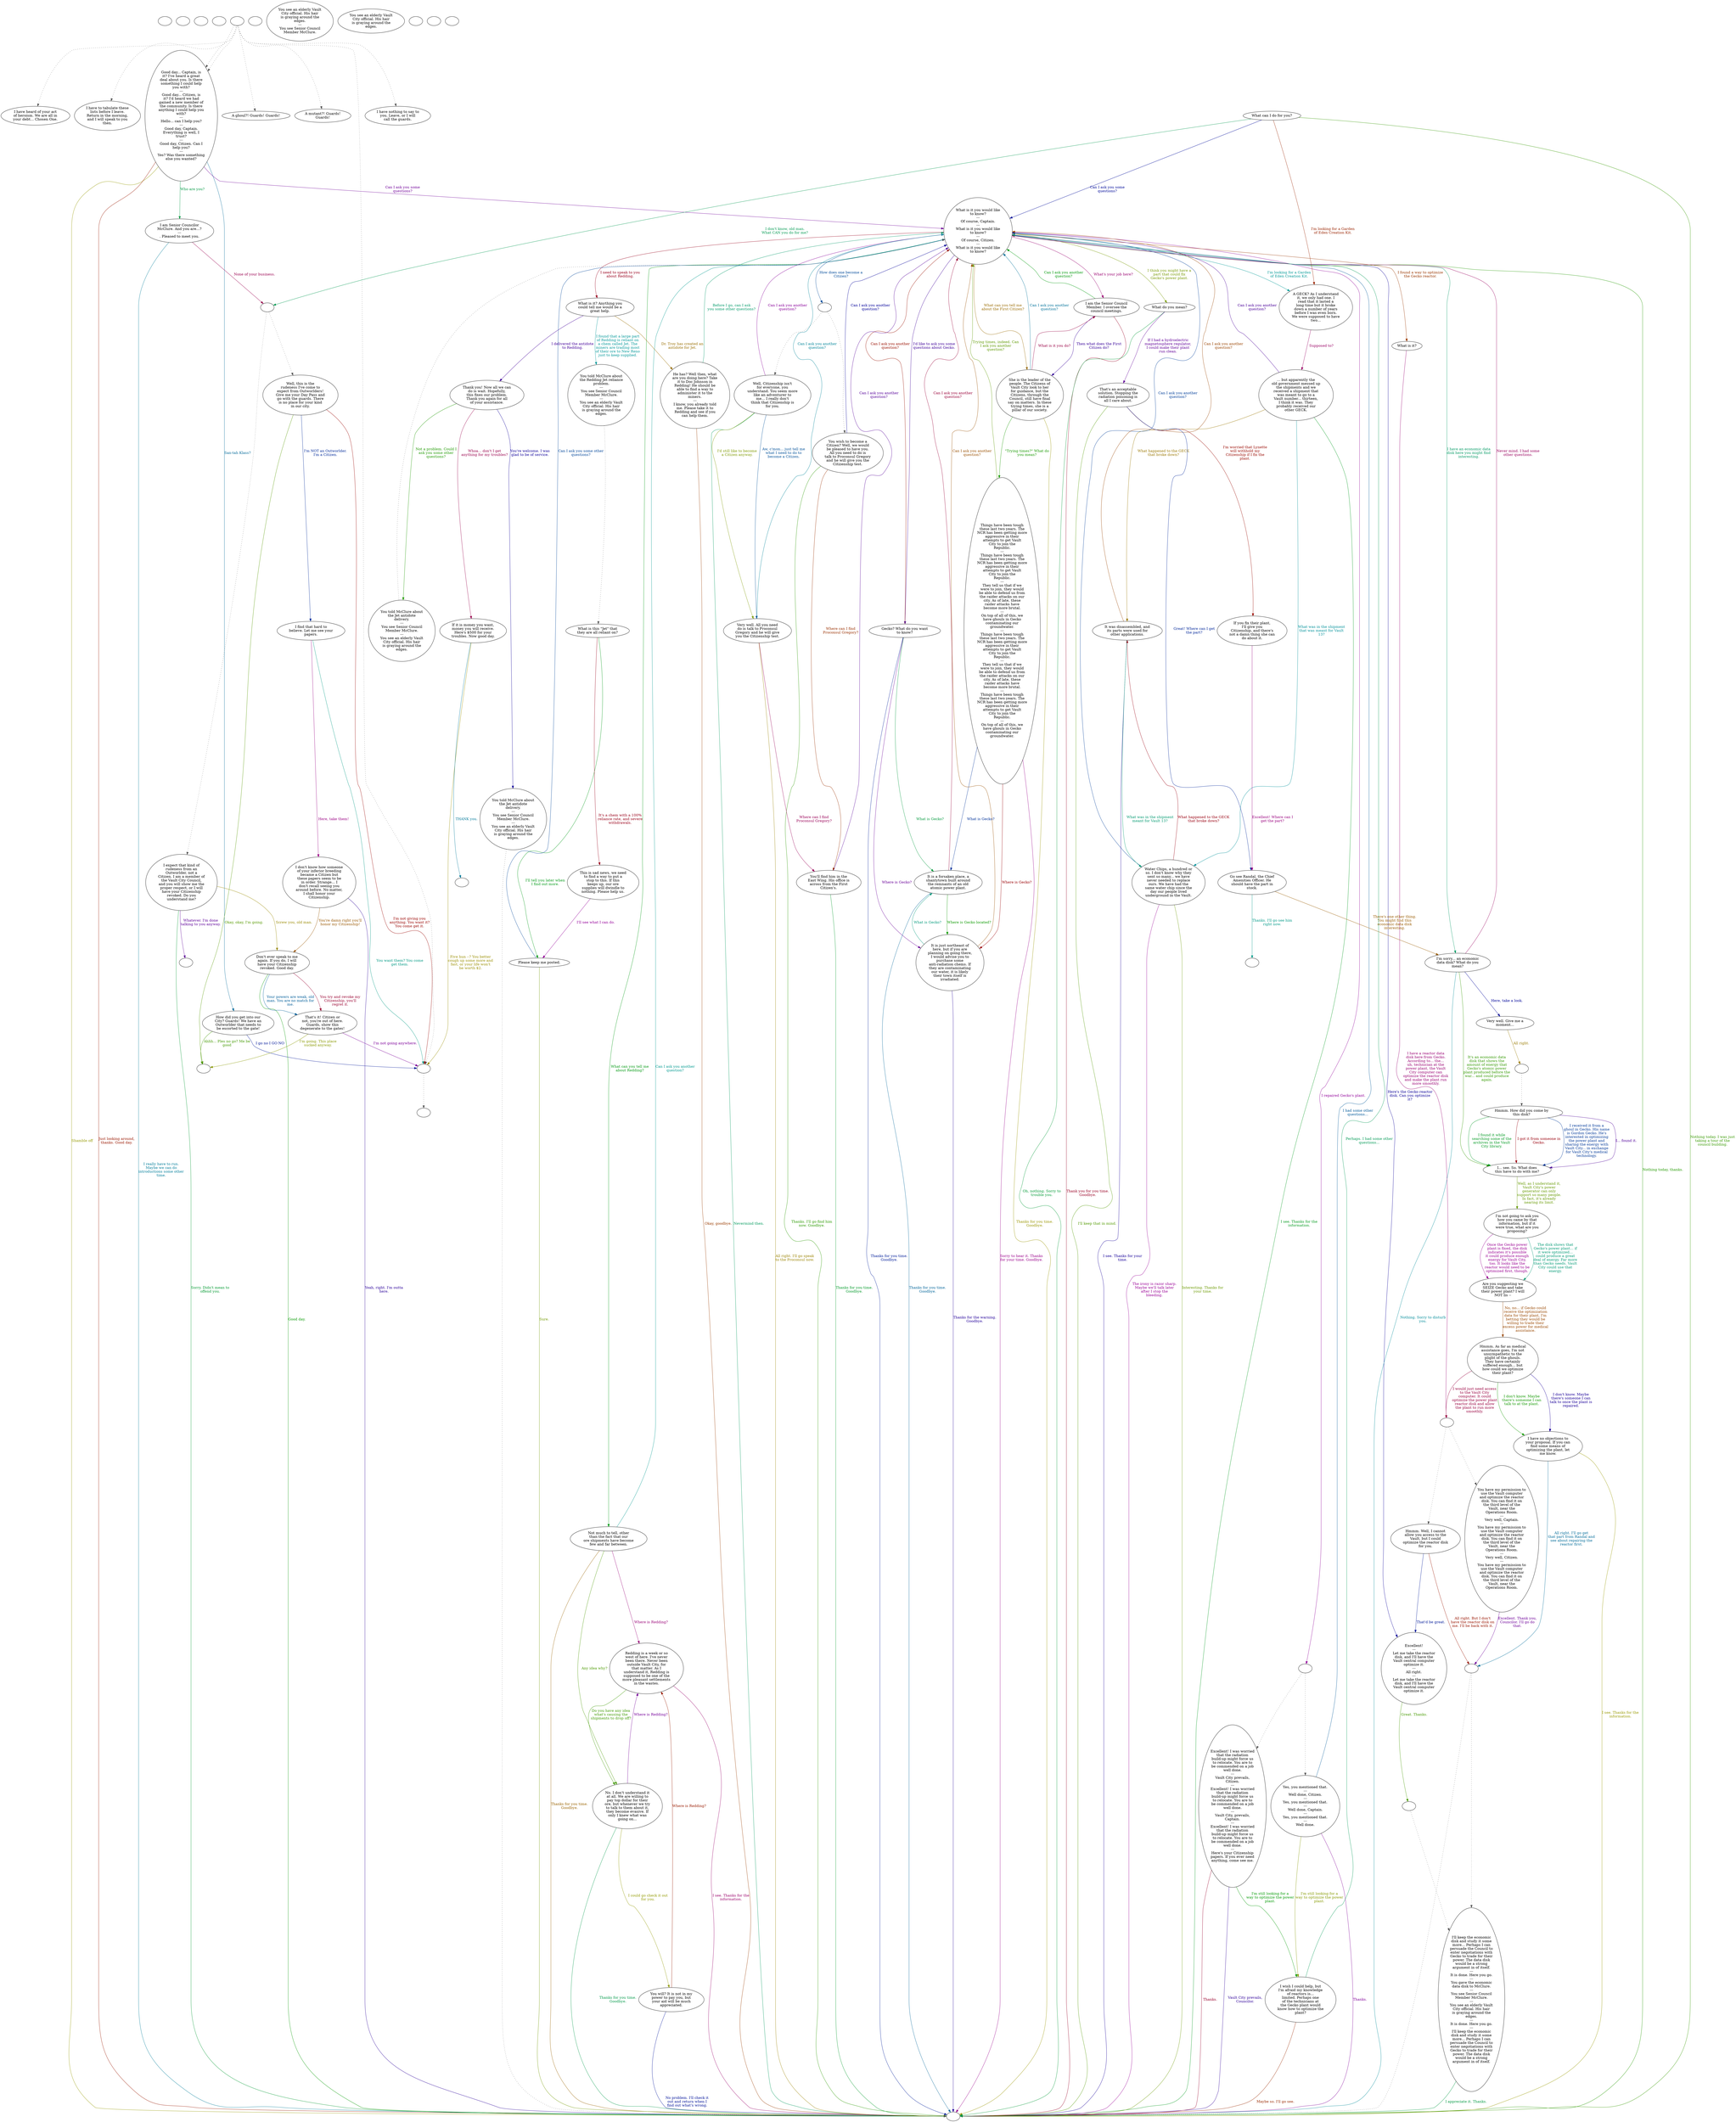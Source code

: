 digraph vcmclure {
  "checkPartyMembersNearDoor" [style=filled       fillcolor="#FFFFFF"       color="#000000"]
  "checkPartyMembersNearDoor" [label=""]
  "start" [style=filled       fillcolor="#FFFFFF"       color="#000000"]
  "start" [label=""]
  "critter_p_proc" [style=filled       fillcolor="#FFFFFF"       color="#000000"]
  "critter_p_proc" [label=""]
  "pickup_p_proc" [style=filled       fillcolor="#FFFFFF"       color="#000000"]
  "pickup_p_proc" [label=""]
  "talk_p_proc" [style=filled       fillcolor="#FFFFFF"       color="#000000"]
  "talk_p_proc" -> "Node001" [style=dotted color="#555555"]
  "talk_p_proc" -> "Node002" [style=dotted color="#555555"]
  "talk_p_proc" -> "Node006" [style=dotted color="#555555"]
  "talk_p_proc" -> "Node003" [style=dotted color="#555555"]
  "talk_p_proc" -> "Node004" [style=dotted color="#555555"]
  "talk_p_proc" -> "Node1000" [style=dotted color="#555555"]
  "talk_p_proc" -> "Node005" [style=dotted color="#555555"]
  "talk_p_proc" -> "Node006" [style=dotted color="#555555"]
  "talk_p_proc" [label=""]
  "destroy_p_proc" [style=filled       fillcolor="#FFFFFF"       color="#000000"]
  "destroy_p_proc" [label=""]
  "look_at_p_proc" [style=filled       fillcolor="#FFFFFF"       color="#000000"]
  "look_at_p_proc" [label="You see an elderly Vault\nCity official. His hair\nis graying around the\nedges.\n---\nYou see Senior Council\nMember McClure."]
  "description_p_proc" [style=filled       fillcolor="#FFFFFF"       color="#000000"]
  "description_p_proc" [label="You see an elderly Vault\nCity official. His hair\nis graying around the\nedges."]
  "use_skill_on_p_proc" [style=filled       fillcolor="#FFFFFF"       color="#000000"]
  "use_skill_on_p_proc" [label=""]
  "damage_p_proc" [style=filled       fillcolor="#FFFFFF"       color="#000000"]
  "damage_p_proc" [label=""]
  "map_enter_p_proc" [style=filled       fillcolor="#FFFFFF"       color="#000000"]
  "map_enter_p_proc" [label=""]
  "Node998" [style=filled       fillcolor="#FFFFFF"       color="#000000"]
  "Node998" [label=""]
  "Node999" [style=filled       fillcolor="#FFFFFF"       color="#000000"]
  "Node999" [label=""]
  "Node001" [style=filled       fillcolor="#FFFFFF"       color="#000000"]
  "Node001" [label="I have heard of your act\nof heroism. We are all in\nyour debt... Chosen One."]
  "Node002" [style=filled       fillcolor="#FFFFFF"       color="#000000"]
  "Node002" [label="I have to tabulate these\nlists before I leave.\nReturn in the morning,\nand I will speak to you\nthen."]
  "Node003" [style=filled       fillcolor="#FFFFFF"       color="#000000"]
  "Node003" [label="A ghoul?! Guards! Guards!"]
  "Node004" [style=filled       fillcolor="#FFFFFF"       color="#000000"]
  "Node004" [label="A mutant?! Guards!\nGuards!"]
  "Node005" [style=filled       fillcolor="#FFFFFF"       color="#000000"]
  "Node005" [label="I have nothing to say to\nyou. Leave, or I will\ncall the guards."]
  "Node006" [style=filled       fillcolor="#FFFFFF"       color="#000000"]
  "Node006" [label="Good day... Captain, is\nit? I've heard a great\ndeal about you. Is there\nsomething I could help\nyou with?\n---\nGood day... Citizen, is\nit? I'd heard we had\ngained a new member of\nthe community. Is there\nanything I could help you\nwith?\n---\nHello... can I help you?\n---\nGood day, Captain.\nEverything is well, I\ntrust?\n---\nGood day, Citizen. Can I\nhelp you?\n---\nYes? Was there something\nelse you wanted?"]
  "Node006" -> "Node007" [label="San-tah Klass?" color="#006999" fontcolor="#006999"]
  "Node006" -> "Node999" [label="Shamble off" color="#959900" fontcolor="#959900"]
  "Node006" -> "Node008" [label="Can I ask you some\nquestions?" color="#700099" fontcolor="#700099"]
  "Node006" -> "Node009" [label="Who are you?" color="#009943" fontcolor="#009943"]
  "Node006" -> "Node999" [label="Just looking around,\nthanks. Good day." color="#991700" fontcolor="#991700"]
  "Node007" [style=filled       fillcolor="#FFFFFF"       color="#000000"]
  "Node007" [label="How did you get into our\nCity? Guards! We have an\nOutworlder that needs to\nbe escorted to the gate!"]
  "Node007" -> "Node1000" [label="I go no I GO NO" color="#001699" fontcolor="#001699"]
  "Node007" -> "Node1001" [label="Ahhh... Ples no go? Me be\ngood" color="#429900" fontcolor="#429900"]
  "Node008" [style=filled       fillcolor="#FFFFFF"       color="#000000"]
  "Node008" [label="What is it you would like\nto know?\n---\nOf course, Captain.\n---\nWhat is it you would like\nto know?\n---\nOf course, Citizen.\n---\nWhat is it you would like\nto know?"]
  "Node008" -> "Node024" [label="What's your job here?" color="#99006F" fontcolor="#99006F"]
  "Node008" -> "Node017" [label="I'm looking for a Garden\nof Eden Creation Kit." color="#009996" fontcolor="#009996"]
  "Node008" -> "Node021" [label="What can you tell me\nabout the First Citizen?" color="#996A00" fontcolor="#996A00"]
  "Node008" -> "Node022" [label="I'd like to ask you some\nquestions about Gecko." color="#3D0099" fontcolor="#3D0099"]
  "Node008" -> "Node023" [label="What can you tell me\nabout Redding?" color="#009910" fontcolor="#009910"]
  "Node008" -> "Node035" [label="I need to speak to you\nabout Redding." color="#99001C" fontcolor="#99001C"]
  "Node008" -> "Node008a" [label="How does one become a\nCitizen?" color="#004999" fontcolor="#004999"]
  "Node008" -> "Node042" [label="I think you might have a\npart that could fix\nGecko's power plant." color="#769900" fontcolor="#769900"]
  "Node008" -> "Node008b" [label="I repaired Gecko's plant." color="#900099" fontcolor="#900099"]
  "Node008" -> "Node048" [label="I have an economic data\ndisk here you might find\ninteresting." color="#009963" fontcolor="#009963"]
  "Node008" -> "Node060" [label="I found a way to optimize\nthe Gecko reactor." color="#993600" fontcolor="#993600"]
  "Node008" -> "Node059" [label="Here's the Gecko reactor\ndisk. Can you optimize\nit?" color="#0A0099" fontcolor="#0A0099"]
  "Node008" -> "Node999" [label="Nothing today, thanks." color="#239900" fontcolor="#239900"]
  "Node008a" [style=filled       fillcolor="#FFFFFF"       color="#000000"]
  "Node008a" -> "Node025" [style=dotted color="#555555"]
  "Node008a" -> "Node026" [style=dotted color="#555555"]
  "Node008a" [label=""]
  "Node008b" [style=filled       fillcolor="#FFFFFF"       color="#000000"]
  "Node008b" -> "Node046" [style=dotted color="#555555"]
  "Node008b" -> "Node047" [style=dotted color="#555555"]
  "Node008b" [label=""]
  "Node009" [style=filled       fillcolor="#FFFFFF"       color="#000000"]
  "Node009" [label="I am Senior Councilor\nMcClure. And you are...?\n---\n. Pleased to meet you."]
  "Node009" -> "Node009a" [label="None of your business." color="#99004F" fontcolor="#99004F"]
  "Node009" -> "Node999" [label="I really have to run.\nMaybe we can do\nintroductions some other\ntime." color="#007C99" fontcolor="#007C99"]
  "Node009a" [style=filled       fillcolor="#FFFFFF"       color="#000000"]
  "Node009a" -> "Node010" [style=dotted color="#555555"]
  "Node009a" -> "Node011" [style=dotted color="#555555"]
  "Node009a" [label=""]
  "Node010" [style=filled       fillcolor="#FFFFFF"       color="#000000"]
  "Node010" [label="I expect that kind of\nrudeness from an\nOutworlder, not a\nCitizen. I am a member of\nthe Vault City Council,\nand you will show me the\nproper respect, or I will\nhave your Citizenship\nrevoked. Do you\nunderstand me?"]
  "Node010" -> "Node014" [label="Screw you, old man." color="#998900" fontcolor="#998900"]
  "Node010" -> "Node010a" [label="Whatever. I'm done\ntalking to you anyway." color="#5D0099" fontcolor="#5D0099"]
  "Node010" -> "Node999" [label="Sorry. Didn't mean to\noffend you." color="#009930" fontcolor="#009930"]
  "Node010a" [style=filled       fillcolor="#FFFFFF"       color="#000000"]
  "Node010a" [label=""]
  "Node011" [style=filled       fillcolor="#FFFFFF"       color="#000000"]
  "Node011" [label="Well, this is the\nrudeness I've come to\nexpect from Outworlders!\nGive me your Day Pass and\ngo with the guards. There\nis no place for your kind\nin our city."]
  "Node011" -> "Node1000" [label="I'm not giving you\nanything. You want it?\nYou come get it." color="#990300" fontcolor="#990300"]
  "Node011" -> "Node012" [label="I'm NOT an Outworlder.\nI'm a Citizen." color="#002999" fontcolor="#002999"]
  "Node011" -> "Node1001" [label="Okay, okay, I'm going." color="#569900" fontcolor="#569900"]
  "Node012" [style=filled       fillcolor="#FFFFFF"       color="#000000"]
  "Node012" [label="I find that hard to\nbelieve. Let me see your\npapers."]
  "Node012" -> "Node013" [label="Here, take them!" color="#990083" fontcolor="#990083"]
  "Node012" -> "Node1000" [label="You want them? You come\nget them." color="#009983" fontcolor="#009983"]
  "Node013" [style=filled       fillcolor="#FFFFFF"       color="#000000"]
  "Node013" [label="I don't know how someone\nof your inferior breeding\nbecame a Citizen but\nthese papers seem to be\nin order. Strange... I\ndon't recall seeing you\naround before. No matter,\nI shall honor your\nCitizenship."]
  "Node013" -> "Node014" [label="You're damn right you'll\nhonor my Citizenship!" color="#995600" fontcolor="#995600"]
  "Node013" -> "Node999" [label="Yeah, right. I'm outta\nhere." color="#290099" fontcolor="#290099"]
  "Node014" [style=filled       fillcolor="#FFFFFF"       color="#000000"]
  "Node014" [label="Don't ever speak to me\nagain. If you do, I will\nhave your Citizenship\nrevoked. Good day."]
  "Node014" -> "Node999" [label="Good day." color="#039900" fontcolor="#039900"]
  "Node014" -> "Node015" [label="You try and revoke my\nCitizenship, you'll\nregret it." color="#990030" fontcolor="#990030"]
  "Node014" -> "Node015" [label="Your powers are weak, old\nman. You are no match for\nme." color="#005D99" fontcolor="#005D99"]
  "Node015" [style=filled       fillcolor="#FFFFFF"       color="#000000"]
  "Node015" [label="That's it! Citizen or\nnot, you're out of here.\nGuards, show this\ndegenerate to the gates!"]
  "Node015" -> "Node1001" [label="I'm going. This place\nsucked anyway." color="#899900" fontcolor="#899900"]
  "Node015" -> "Node1000" [label="I'm not going anywhere." color="#7C0099" fontcolor="#7C0099"]
  "Node016" [style=filled       fillcolor="#FFFFFF"       color="#000000"]
  "Node016" [label="What can I do for you?"]
  "Node016" -> "Node009a" [label="I don't know, old man.\nWhat CAN you do for me?" color="#009950" fontcolor="#009950"]
  "Node016" -> "Node017" [label="I'm looking for a Garden\nof Eden Creation Kit." color="#992300" fontcolor="#992300"]
  "Node016" -> "Node008" [label="Can I ask you some\nquestions?" color="#000A99" fontcolor="#000A99"]
  "Node016" -> "Node999" [label="Nothing today. I was just\ntaking a tour of the\ncouncil building." color="#369900" fontcolor="#369900"]
  "Node017" [style=filled       fillcolor="#FFFFFF"       color="#000000"]
  "Node017" [label="A GECK? As I understand\nit, we only had one. I\nread that it lasted a\nlong time but it broke\ndown a number of years\nbefore I was even born.\nWe were supposed to have\ntwo..."]
  "Node017" -> "Node018" [label="Supposed to?" color="#990063" fontcolor="#990063"]
  "Node018" [style=filled       fillcolor="#FFFFFF"       color="#000000"]
  "Node018" [label="... but apparently the\nold government messed up\nthe shipments and we\nreceived a shipment that\nwas meant to go to a\nVault number... thirteen,\nI think it was. They\nprobably received our\nother GECK."]
  "Node018" -> "Node019" [label="What was in the shipment\nthat was meant for Vault\n13?" color="#009099" fontcolor="#009099"]
  "Node018" -> "Node020" [label="What happened to the GECK\nthat broke down?" color="#997600" fontcolor="#997600"]
  "Node018" -> "Node008" [label="Can I ask you another\nquestion?" color="#490099" fontcolor="#490099"]
  "Node018" -> "Node999" [label="I see. Thanks for the\ninformation." color="#00991C" fontcolor="#00991C"]
  "Node019" [style=filled       fillcolor="#FFFFFF"       color="#000000"]
  "Node019" [label="Water Chips, a hundred or\nso. I don't know why they\nsent so many... we have\nnever needed to replace\nours. We have had the\nsame water chip since the\nday our people lived\nunderground in the Vault."]
  "Node019" -> "Node020" [label="What happened to the GECK\nthat broke down?" color="#990010" fontcolor="#990010"]
  "Node019" -> "Node008" [label="Can I ask you another\nquestion?" color="#003D99" fontcolor="#003D99"]
  "Node019" -> "Node999" [label="Interesting. Thanks for\nyour time." color="#6A9900" fontcolor="#6A9900"]
  "Node019" -> "Node999" [label="The irony is razor sharp.\nMaybe we'll talk later\nafter I stop the\nbleeding." color="#990096" fontcolor="#990096"]
  "Node020" [style=filled       fillcolor="#FFFFFF"       color="#000000"]
  "Node020" [label="It was disassembled, and\nits parts were used for\nother applications."]
  "Node020" -> "Node019" [label="What was in the shipment\nmeant for Vault 13?" color="#00996F" fontcolor="#00996F"]
  "Node020" -> "Node008" [label="Can I ask you another\nquestion?" color="#994300" fontcolor="#994300"]
  "Node020" -> "Node999" [label="I see. Thanks for your\ntime." color="#160099" fontcolor="#160099"]
  "Node021" [style=filled       fillcolor="#FFFFFF"       color="#000000"]
  "Node021" [label="She is the leader of the\npeople. The Citizens of\nVault City look to her\nfor guidance, but the\nCitizens, through the\nCouncil, still have final\nsay on matters. In these\ntrying times, she is a\npillar of our society."]
  "Node021" -> "Node029" [label="\"Trying times?\" What do\nyou mean?" color="#179900" fontcolor="#179900"]
  "Node021" -> "Node024" [label="What is it you do?" color="#990043" fontcolor="#990043"]
  "Node021" -> "Node008" [label="Can I ask you another\nquestion?" color="#007099" fontcolor="#007099"]
  "Node021" -> "Node999" [label="Thanks for you time.\nGoodbye." color="#999500" fontcolor="#999500"]
  "Node022" [style=filled       fillcolor="#FFFFFF"       color="#000000"]
  "Node022" [label="Gecko? What do you want\nto know?"]
  "Node022" -> "Node030" [label="Where is Gecko?" color="#690099" fontcolor="#690099"]
  "Node022" -> "Node031" [label="What is Gecko?" color="#00993C" fontcolor="#00993C"]
  "Node022" -> "Node008" [label="Can I ask you another\nquestion?" color="#990F00" fontcolor="#990F00"]
  "Node022" -> "Node999" [label="Thanks for you time.\nGoodbye." color="#001D99" fontcolor="#001D99"]
  "Node023" [style=filled       fillcolor="#FFFFFF"       color="#000000"]
  "Node023" [label="Not much to tell, other\nthan the fact that our\nore shipments have become\nfew and far between."]
  "Node023" -> "Node032" [label="Any idea why?" color="#4A9900" fontcolor="#4A9900"]
  "Node023" -> "Node034" [label="Where is Redding?" color="#990077" fontcolor="#990077"]
  "Node023" -> "Node008" [label="Can I ask you another\nquestion?" color="#00998F" fontcolor="#00998F"]
  "Node023" -> "Node999" [label="Thanks for you time.\nGoodbye." color="#996200" fontcolor="#996200"]
  "Node024" [style=filled       fillcolor="#FFFFFF"       color="#000000"]
  "Node024" [label="I am the Senior Council\nMember. I oversee the\ncouncil meetings."]
  "Node024" -> "Node021" [label="Then what does the First\nCitizen do?" color="#350099" fontcolor="#350099"]
  "Node024" -> "Node008" [label="Can I ask you another\nquestion?" color="#009909" fontcolor="#009909"]
  "Node024" -> "Node999" [label="Thank you for you time.\nGoodbye." color="#990024" fontcolor="#990024"]
  "Node025" [style=filled       fillcolor="#FFFFFF"       color="#000000"]
  "Node025" [label="Well, Citizenship isn't\nfor everyone, you\nunderstand. You seem more\nlike an adventurer to\nme... I really don't\nthink that Citizenship is\nfor you."]
  "Node025" -> "Node027" [label="Aw, c'mon... just tell me\nwhat I need to do to\nbecome a Citizen." color="#005099" fontcolor="#005099"]
  "Node025" -> "Node027" [label="I'd still like to become\na Citizen anyway." color="#7D9900" fontcolor="#7D9900"]
  "Node025" -> "Node008" [label="Can I ask you another\nquestion?" color="#880099" fontcolor="#880099"]
  "Node025" -> "Node999" [label="Nevermind then." color="#00995C" fontcolor="#00995C"]
  "Node026" [style=filled       fillcolor="#FFFFFF"       color="#000000"]
  "Node026" [label="You wish to become a\nCitizen? Well, we would\nbe pleased to have you.\nAll you need to do is\ntalk to Proconsul Gregory\nand he will give you the\nCitizenship test."]
  "Node026" -> "Node028" [label="Where can I find\nProconsul Gregory?" color="#992F00" fontcolor="#992F00"]
  "Node026" -> "Node008" [label="Can I ask you another\nquestion?" color="#020099" fontcolor="#020099"]
  "Node026" -> "Node999" [label="Thanks. I'll go find him\nnow. Goodbye." color="#2A9900" fontcolor="#2A9900"]
  "Node027" [style=filled       fillcolor="#FFFFFF"       color="#000000"]
  "Node027" [label="Very well. All you need\ndo is talk to Proconsul\nGregory and he will give\nyou the Citizenship test."]
  "Node027" -> "Node028" [label="Where can I find\nProconsul Gregory?" color="#990057" fontcolor="#990057"]
  "Node027" -> "Node008" [label="Can I ask you another\nquestion?" color="#008499" fontcolor="#008499"]
  "Node027" -> "Node999" [label="All right. I'll go speak\nto the Proconsul now." color="#998200" fontcolor="#998200"]
  "Node028" [style=filled       fillcolor="#FFFFFF"       color="#000000"]
  "Node028" [label="You'll find him in the\nEast Wing. His office is\nacross from the First\nCitizen's."]
  "Node028" -> "Node008" [label="Can I ask you another\nquestion?" color="#550099" fontcolor="#550099"]
  "Node028" -> "Node999" [label="Thanks for you time.\nGoodbye." color="#009928" fontcolor="#009928"]
  "Node029" [style=filled       fillcolor="#FFFFFF"       color="#000000"]
  "Node029" [label="Things have been tough\nthese last two years. The\nNCR has been getting more\naggressive in their\nattempts to get Vault\nCity to join the\nRepublic.\n---\nThings have been tough\nthese last two years. The\nNCR has been getting more\naggressive in their\nattempts to get Vault\nCity to join the\nRepublic.\n---\nThey tell us that if we\nwere to join, they would\nbe able to defend us from\nthe raider attacks on our\ncity. As of late, these\nraider attacks have\nbecome more brutal.\n---\nOn top of all of this, we\nhave ghouls in Gecko\ncontaminating our\ngroundwater.\n---\nThings have been tough\nthese last two years. The\nNCR has been getting more\naggressive in their\nattempts to get Vault\nCity to join the\nRepublic.\n---\nThey tell us that if we\nwere to join, they would\nbe able to defend us from\nthe raider attacks on our\ncity. As of late, these\nraider attacks have\nbecome more brutal.\n---\nThings have been tough\nthese last two years. The\nNCR has been getting more\naggressive in their\nattempts to get Vault\nCity to join the\nRepublic.\n---\nOn top of all of this, we\nhave ghouls in Gecko\ncontaminating our\ngroundwater."]
  "Node029" -> "Node030" [label="Where is Gecko?" color="#990004" fontcolor="#990004"]
  "Node029" -> "Node031" [label="What is Gecko?" color="#003199" fontcolor="#003199"]
  "Node029" -> "Node008" [label="Trying times, indeed. Can\nI ask you another\nquestion?" color="#5D9900" fontcolor="#5D9900"]
  "Node029" -> "Node999" [label="Sorry to hear it. Thanks\nfor your time. Goodbye." color="#99008A" fontcolor="#99008A"]
  "Node030" [style=filled       fillcolor="#FFFFFF"       color="#000000"]
  "Node030" [label="It is just northeast of\nhere, but if you are\nplanning on going there,\nI would advise you to\npurchase some\nanti-radiation chems. If\nthey are contaminating\nour water, it is likely\ntheir town itself is\nirradiated."]
  "Node030" -> "Node031" [label="What is Gecko?" color="#00997B" fontcolor="#00997B"]
  "Node030" -> "Node008" [label="Can I ask you another\nquestion?" color="#994F00" fontcolor="#994F00"]
  "Node030" -> "Node999" [label="Thanks for the warning.\nGoodbye." color="#220099" fontcolor="#220099"]
  "Node031" [style=filled       fillcolor="#FFFFFF"       color="#000000"]
  "Node031" [label="It is a forsaken place, a\nshantytown built around\nthe remnants of an old\natomic power plant."]
  "Node031" -> "Node030" [label="Where is Gecko located?" color="#0B9900" fontcolor="#0B9900"]
  "Node031" -> "Node008" [label="Can I ask you another\nquestion?" color="#990037" fontcolor="#990037"]
  "Node031" -> "Node999" [label="Thanks for you time.\nGoodbye." color="#006499" fontcolor="#006499"]
  "Node032" [style=filled       fillcolor="#FFFFFF"       color="#000000"]
  "Node032" [label="No. I don't understand it\nat all. We are willing to\npay top dollar for their\nore, but whenever we try\nto talk to them about it,\nthey become evasive. If\nonly I knew what was\ngoing on..."]
  "Node032" -> "Node033" [label="I could go check it out\nfor you." color="#919900" fontcolor="#919900"]
  "Node032" -> "Node034" [label="Where is Redding?" color="#750099" fontcolor="#750099"]
  "Node032" -> "Node999" [label="Thanks for you time.\nGoodbye." color="#009948" fontcolor="#009948"]
  "Node033" [style=filled       fillcolor="#FFFFFF"       color="#000000"]
  "Node033" [label="You will? It is not in my\npower to pay you, but\nyour aid will be much\nappreciated."]
  "Node033" -> "Node034" [label="Where is Redding?" color="#991B00" fontcolor="#991B00"]
  "Node033" -> "Node999" [label="No problem. I'll check it\nout and return when I\nfind out what's wrong." color="#001199" fontcolor="#001199"]
  "Node034" [style=filled       fillcolor="#FFFFFF"       color="#000000"]
  "Node034" [label="Redding is a week or so\nwest of here. I've never\nbeen there. Never been\noutside Vault City, for\nthat matter. As I\nunderstand it, Redding is\nsupposed to be one of the\nmore pleasant settlements\nin the wastes."]
  "Node034" -> "Node032" [label="Do you have any idea\nwhat's causing the\nshipments to drop off?" color="#3E9900" fontcolor="#3E9900"]
  "Node034" -> "Node999" [label="I see. Thanks for the\ninformation." color="#99006A" fontcolor="#99006A"]
  "Node035" [style=filled       fillcolor="#FFFFFF"       color="#000000"]
  "Node035" [label="What is it? Anything you\ncould tell me would be a\ngreat help."]
  "Node035" -> "Node035a" [label="I found that a large part\nof Redding is reliant on\na chem called Jet. The\nminers are trading most\nof their ore to New Reno\njust to keep supplied." color="#009799" fontcolor="#009799"]
  "Node035" -> "Node039" [label="Dr. Troy has created an\nantidote for Jet." color="#996E00" fontcolor="#996E00"]
  "Node035" -> "Node040" [label="I delivered the antidote\nto Redding." color="#420099" fontcolor="#420099"]
  "Node035a" [style=filled       fillcolor="#FFFFFF"       color="#000000"]
  "Node035a" -> "Node036" [style=dotted color="#555555"]
  "Node035a" [label="You told McClure about\nthe Redding Jet reliance\nproblem.\n---\nYou see Senior Council\nMember McClure.\n---\nYou see an elderly Vault\nCity official. His hair\nis graying around the\nedges."]
  "Node036" [style=filled       fillcolor="#FFFFFF"       color="#000000"]
  "Node036" [label="What is this \"Jet\" that\nthey are all reliant on?"]
  "Node036" -> "Node037" [label="I'll tell you later when\nI find out more." color="#009915" fontcolor="#009915"]
  "Node036" -> "Node038" [label="It's a chem with a 100%\nreliance rate, and severe\nwithdrawals." color="#990018" fontcolor="#990018"]
  "Node037" [style=filled       fillcolor="#FFFFFF"       color="#000000"]
  "Node037" [label="Please keep me posted."]
  "Node037" -> "Node008" [label="Can I ask you some other\nquestions?" color="#004499" fontcolor="#004499"]
  "Node037" -> "Node999" [label="Sure." color="#719900" fontcolor="#719900"]
  "Node038" [style=filled       fillcolor="#FFFFFF"       color="#000000"]
  "Node038" [label="This is sad news, we need\nto find a way to put a\nstop to this. If this\nkeeps up, our ore\nsupplies will dwindle to\nnothing. Please help us."]
  "Node038" -> "Node037" [label="I'll see what I can do." color="#940099" fontcolor="#940099"]
  "Node039" [style=filled       fillcolor="#FFFFFF"       color="#000000"]
  "Node039" [label="He has? Well then, what\nare you doing here? Take\nit to Doc Johnson in\nRedding! He should be\nable to find a way to\nadminister it to the\nminers.\n---\nI know, you already told\nme. Please take it to\nRedding and see if you\ncan help them."]
  "Node039" -> "Node008" [label="Before I go, can I ask\nyou some other questions?" color="#009968" fontcolor="#009968"]
  "Node039" -> "Node999" [label="Okay, goodbye." color="#993B00" fontcolor="#993B00"]
  "Node040" [style=filled       fillcolor="#FFFFFF"       color="#000000"]
  "Node040" [label="Thank you! Now all we can\ndo is wait. Hopefully,\nthis fixes our problem.\nThank you again for all\nof your assistance."]
  "Node040" -> "Node040a" [label="You're welcome. I was\nglad to be of service." color="#0E0099" fontcolor="#0E0099"]
  "Node040" -> "Node040b" [label="Not a problem. Could I\nask you some other\nquestions?" color="#1E9900" fontcolor="#1E9900"]
  "Node040" -> "Node041" [label="Whoa... don't I get\nanything for my troubles?" color="#99004B" fontcolor="#99004B"]
  "Node040a" [style=filled       fillcolor="#FFFFFF"       color="#000000"]
  "Node040a" -> "Node999" [style=dotted color="#555555"]
  "Node040a" [label="You told McClure about\nthe Jet antidote\ndelivery.\n---\nYou see Senior Council\nMember McClure.\n---\nYou see an elderly Vault\nCity official. His hair\nis graying around the\nedges."]
  "Node040b" [style=filled       fillcolor="#FFFFFF"       color="#000000"]
  "Node040b" -> "Node008" [style=dotted color="#555555"]
  "Node040b" [label="You told McClure about\nthe Jet antidote\ndelivery.\n---\nYou see Senior Council\nMember McClure.\n---\nYou see an elderly Vault\nCity official. His hair\nis graying around the\nedges."]
  "Node041" [style=filled       fillcolor="#FFFFFF"       color="#000000"]
  "Node041" [label="If it is money you want,\nmoney you will receive.\nHere's $500 for your\ntroubles. Now good day."]
  "Node041" -> "Node041a" [label="THANK you." color="#007899" fontcolor="#007899"]
  "Node041" -> "Node1000" [label="Five hun --? You better\ncough up some more and\nfast, or your life won't\nbe worth $2." color="#998E00" fontcolor="#998E00"]
  "Node041a" [style=filled       fillcolor="#FFFFFF"       color="#000000"]
  "Node041a" [label=""]
  "Node042" [style=filled       fillcolor="#FFFFFF"       color="#000000"]
  "Node042" [label="What do you mean?"]
  "Node042" -> "Node043" [label="If I had a hydroelectric\nmagnetosphere regulator,\nI could make their plant\nrun clean." color="#610099" fontcolor="#610099"]
  "Node042" -> "Node999" [label="Oh, nothing. Sorry to\ntrouble you." color="#009935" fontcolor="#009935"]
  "Node043" [style=filled       fillcolor="#FFFFFF"       color="#000000"]
  "Node043" [label="That's an acceptable\nsolution. Stopping the\nradiation poisoning is\nall I care about."]
  "Node043" -> "Node044" [label="I'm worried that Lynette\nwill withhold my\nCitizenship if I fix the\nplant." color="#990800" fontcolor="#990800"]
  "Node043" -> "Node045" [label="Great! Where can I get\nthe part?" color="#002599" fontcolor="#002599"]
  "Node043" -> "Node999" [label="I'll keep that in mind." color="#519900" fontcolor="#519900"]
  "Node044" [style=filled       fillcolor="#FFFFFF"       color="#000000"]
  "Node044" [label="If you fix their plant,\nI'll give you\nCitizenship, and there's\nnot a damn thing she can\ndo about it."]
  "Node044" -> "Node045" [label="Excellent! Where can I\nget the part?" color="#99007E" fontcolor="#99007E"]
  "Node045" [style=filled       fillcolor="#FFFFFF"       color="#000000"]
  "Node045" [label="Go see Randal, the Chief\nAmenities Officer. He\nshould have the part in\nstock."]
  "Node045" -> "Node045a" [label="Thanks. I'll go see him\nright now." color="#009987" fontcolor="#009987"]
  "Node045" -> "Node048" [label="There's one other thing.\nYou might find this\neconomic data disk\ninteresting." color="#995B00" fontcolor="#995B00"]
  "Node045a" [style=filled       fillcolor="#FFFFFF"       color="#000000"]
  "Node045a" [label=""]
  "Node046" [style=filled       fillcolor="#FFFFFF"       color="#000000"]
  "Node046" [label="Excellent! I was worried\nthat the radiation\nbuild-up might force us\nto relocate. You are to\nbe commended on a job\nwell done.\n---\nVault City prevails,\nCitizen.\n---\nExcellent! I was worried\nthat the radiation\nbuild-up might force us\nto relocate. You are to\nbe commended on a job\nwell done.\n---\nVault City, prevails,\nCaptain.\n---\nExcellent! I was worried\nthat the radiation\nbuild-up might force us\nto relocate. You are to\nbe commended on a job\nwell done.\n---\nHere's your Citizenship\npapers. If you ever need\nanything, come see me."]
  "Node046" -> "Node999" [label="Vault City prevails,\nCouncilor." color="#2E0099" fontcolor="#2E0099"]
  "Node046" -> "Node047a" [label="I'm still looking for a\nway to optimize the power\nplant." color="#009901" fontcolor="#009901"]
  "Node046" -> "Node999" [label="Thanks." color="#99002B" fontcolor="#99002B"]
  "Node047" [style=filled       fillcolor="#FFFFFF"       color="#000000"]
  "Node047" [label="Yes, you mentioned that.\n---\nWell done, Citizen.\n---\nYes, you mentioned that.\n---\nWell done, Captain.\n---\nYes, you mentioned that.\n---\nWell done."]
  "Node047" -> "Node008" [label="I had some other\nquestions..." color="#005899" fontcolor="#005899"]
  "Node047" -> "Node047a" [label="I'm still looking for a\nway to optimize the power\nplant." color="#859900" fontcolor="#859900"]
  "Node047" -> "Node999" [label="Thanks." color="#810099" fontcolor="#810099"]
  "Node047a" [style=filled       fillcolor="#FFFFFF"       color="#000000"]
  "Node047a" [label="I wish I could help, but\nI'm afraid my knowledge\nof reactors is...\nlimited. Perhaps one\nof the technicians at\nthe Gecko plant would\nknow how to optimize the\nplant?"]
  "Node047a" -> "Node008" [label="Perhaps. I had some other\nquestions..." color="#009954" fontcolor="#009954"]
  "Node047a" -> "Node999" [label="Maybe so. I'll go see." color="#992800" fontcolor="#992800"]
  "Node048" [style=filled       fillcolor="#FFFFFF"       color="#000000"]
  "Node048" [label="I'm sorry... an economic\ndata disk? What do you\nmean?"]
  "Node048" -> "Node049" [label="Here, take a look." color="#000599" fontcolor="#000599"]
  "Node048" -> "Node051" [label="It's an economic data\ndisk that shows the\namount of energy that\nGecko's atomic power\nplant produced before the\nwar... and could produce\nagain." color="#329900" fontcolor="#329900"]
  "Node048" -> "Node008" [label="Never mind. I had some\nother questions." color="#99005E" fontcolor="#99005E"]
  "Node048" -> "Node999" [label="Nothing. Sorry to disturb\nyou." color="#008B99" fontcolor="#008B99"]
  "Node049" [style=filled       fillcolor="#FFFFFF"       color="#000000"]
  "Node049" [label="Very well. Give me a\nmoment..."]
  "Node049" -> "Node049a" [label="All right." color="#997A00" fontcolor="#997A00"]
  "Node049a" [style=filled       fillcolor="#FFFFFF"       color="#000000"]
  "Node049a" -> "Node050" [style=dotted color="#555555"]
  "Node049a" [label=""]
  "Node050" [style=filled       fillcolor="#FFFFFF"       color="#000000"]
  "Node050" [label="Hmmm. How did you come by\nthis disk?"]
  "Node050" -> "Node051" [label="I... found it." color="#4E0099" fontcolor="#4E0099"]
  "Node050" -> "Node051" [label="I found it while\nsearching some of the\narchives in the Vault\nCity library." color="#009921" fontcolor="#009921"]
  "Node050" -> "Node051" [label="I got it from someone in\nGecko." color="#99000C" fontcolor="#99000C"]
  "Node050" -> "Node051" [label="I received it from a\nghoul in Gecko. His name\nis Gordon Gecko. He's\ninterested in optimizing\nthe power plant and\nsharing the energy with\nVault City... in exchange\nfor Vault City's medical\ntechnology." color="#003899" fontcolor="#003899"]
  "Node051" [style=filled       fillcolor="#FFFFFF"       color="#000000"]
  "Node051" [label="I... see. So. What does\nthis have to do with me?"]
  "Node051" -> "Node052" [label="Well, as I understand it,\nVault City's power\ngenerator can only\nsupport so many people.\nIn fact, it's already\nnearing its limit." color="#659900" fontcolor="#659900"]
  "Node052" [style=filled       fillcolor="#FFFFFF"       color="#000000"]
  "Node052" [label="I'm not going to ask you\nhow you came by that\ninformation, but if it\nwere true, what are you\nproposing?"]
  "Node052" -> "Node053" [label="Once the Gecko power\nplant is fixed, the disk\nindicates it's possible\nit could produce enough\nenergy for Vault City,\ntoo. It looks like the\nreactor would need to be\noptimized first, though." color="#990092" fontcolor="#990092"]
  "Node052" -> "Node053" [label="The disk shows that\nGecko's power plant... if\nit were optimized...\ncould produce a great\ndeal of energy. Far more\nthan Gecko needs. Vault\nCity could use that\nenergy." color="#009974" fontcolor="#009974"]
  "Node053" [style=filled       fillcolor="#FFFFFF"       color="#000000"]
  "Node053" [label="Are you suggesting we\nSEIZE Gecko and take\ntheir power plant? I will\nNOT lis --"]
  "Node053" -> "Node054" [label="No, no... if Gecko could\nreceive the optimization\ndata for their plant, I'm\nbetting they would be\nwilling to trade their\nexcess power for medical\nassistance." color="#994700" fontcolor="#994700"]
  "Node054" [style=filled       fillcolor="#FFFFFF"       color="#000000"]
  "Node054" [label="Hmmm. As far as medical\nassistance goes, I'm not\nunsympathetic to the\nplight of the ghouls.\nThey have certainly\nsuffered enough... but\nhow could we optimize\ntheir plant?"]
  "Node054" -> "Node055" [label="I don't know. Maybe\nthere's someone I can\ntalk to once the plant is\nrepaired." color="#1A0099" fontcolor="#1A0099"]
  "Node054" -> "Node055" [label="I don't know. Maybe\nthere's someone I can\ntalk to at the plant." color="#129900" fontcolor="#129900"]
  "Node054" -> "Node054a" [label="I would just need access\nto the Vault City\ncomputer. It could\noptimize the power plant\nreactor disk and allow\nthe plant to run more\nsmoothly." color="#99003F" fontcolor="#99003F"]
  "Node054a" [style=filled       fillcolor="#FFFFFF"       color="#000000"]
  "Node054a" -> "Node056" [style=dotted color="#555555"]
  "Node054a" -> "Node058" [style=dotted color="#555555"]
  "Node054a" [label=""]
  "Node055" [style=filled       fillcolor="#FFFFFF"       color="#000000"]
  "Node055" [label="I have no objections to\nyour proposal. If you can\nfind some means of\noptimizing the plant, let\nme know."]
  "Node055" -> "Node055a" [label="All right. I'll go get\nthat part from Randal and\nsee about repairing the\nreactor first." color="#006B99" fontcolor="#006B99"]
  "Node055" -> "Node999" [label="I see. Thanks for the\ninformation." color="#989900" fontcolor="#989900"]
  "Node055a" [style=filled       fillcolor="#FFFFFF"       color="#000000"]
  "Node055a" -> "Node057" [style=dotted color="#555555"]
  "Node055a" -> "Node999" [style=dotted color="#555555"]
  "Node055a" [label=""]
  "Node056" [style=filled       fillcolor="#FFFFFF"       color="#000000"]
  "Node056" [label="You have my permission to\nuse the Vault computer\nand optimize the reactor\ndisk. You can find it on\nthe third level of the\nVault, near the\nOperations Room.\n---\nVery well, Captain.\n---\nYou have my permission to\nuse the Vault computer\nand optimize the reactor\ndisk. You can find it on\nthe third level of the\nVault, near the\nOperations Room.\n---\nVery well, Citizen.\n---\nYou have my permission to\nuse the Vault computer\nand optimize the reactor\ndisk. You can find it on\nthe third level of the\nVault, near the\nOperations Room."]
  "Node056" -> "Node055a" [label="Excellent. Thank you,\nCouncilor. I'll go do\nthat." color="#6D0099" fontcolor="#6D0099"]
  "Node057" [style=filled       fillcolor="#FFFFFF"       color="#000000"]
  "Node057" [label="I'll keep the economic\ndisk and study it some\nmore... Perhaps I can\npersuade the Council to\nenter negotiations with\nGecko to trade for their\npower. The data disk\nwould be a strong\nargument in of itself.\n---\nIt is done. Here you go.\n---\nYou gave the economic\ndata disk to McClure.\n---\nYou see Senior Council\nMember McClure.\n---\nYou see an elderly Vault\nCity official. His hair\nis graying around the\nedges.\n---\nIt is done. Here you go.\n---\nI'll keep the economic\ndisk and study it some\nmore... Perhaps I can\npersuade the Council to\nenter negotiations with\nGecko to trade for their\npower. The data disk\nwould be a strong\nargument in of itself."]
  "Node057" -> "Node999" [label="I appreciate it. Thanks." color="#009941" fontcolor="#009941"]
  "Node058" [style=filled       fillcolor="#FFFFFF"       color="#000000"]
  "Node058" [label="Hmmm. Well, I cannot\nallow you access to the\nVault, but I could\noptimize the reactor disk\nfor you."]
  "Node058" -> "Node055a" [label="All right. But I don't\nhave the reactor disk on\nme. I'll be back with it." color="#991400" fontcolor="#991400"]
  "Node058" -> "Node059" [label="That'd be great." color="#001999" fontcolor="#001999"]
  "Node059" [style=filled       fillcolor="#FFFFFF"       color="#000000"]
  "Node059" [label="Excellent!\n---\nLet me take the reactor\ndisk, and I'll have the\nVault central computer\noptimize it.\n---\nAll right.\n---\nLet me take the reactor\ndisk, and I'll have the\nVault central computer\noptimize it."]
  "Node059" -> "Node059a" [label="Great. Thanks." color="#459900" fontcolor="#459900"]
  "Node059a" [style=filled       fillcolor="#FFFFFF"       color="#000000"]
  "Node059a" -> "Node057" [style=dotted color="#555555"]
  "Node059a" [label=""]
  "Node060" [style=filled       fillcolor="#FFFFFF"       color="#000000"]
  "Node060" [label="What is it?"]
  "Node060" -> "Node054a" [label="I have a reactor data\ndisk here from Gecko.\nAccording to... the...\nuh, technician at the\npower plant, the Vault\nCity computer can\noptimize the reactor disk\nand make the plant run\nmore smoothly." color="#990072" fontcolor="#990072"]
  "Node1000" [style=filled       fillcolor="#FFFFFF"       color="#000000"]
  "Node1000" -> "Node998" [style=dotted color="#555555"]
  "Node1000" [label=""]
  "Node1001" [style=filled       fillcolor="#FFFFFF"       color="#000000"]
  "Node1001" [label=""]
}